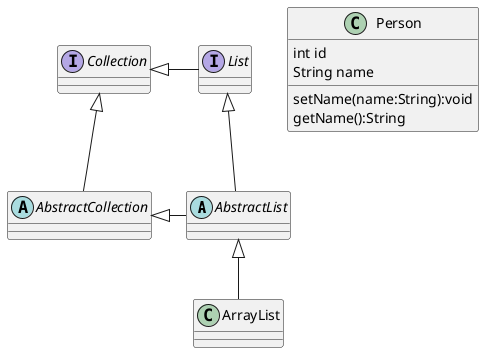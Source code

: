 @startuml

abstract class AbstractList
abstract AbstractCollection
interface List
interface Collection

List <|-- AbstractList
Collection <|-- AbstractCollection

Collection <|- List
AbstractCollection <|- AbstractList
AbstractList <|-- ArrayList

class Person {
int id
String name
setName(name:String):void
getName():String
}

@enduml